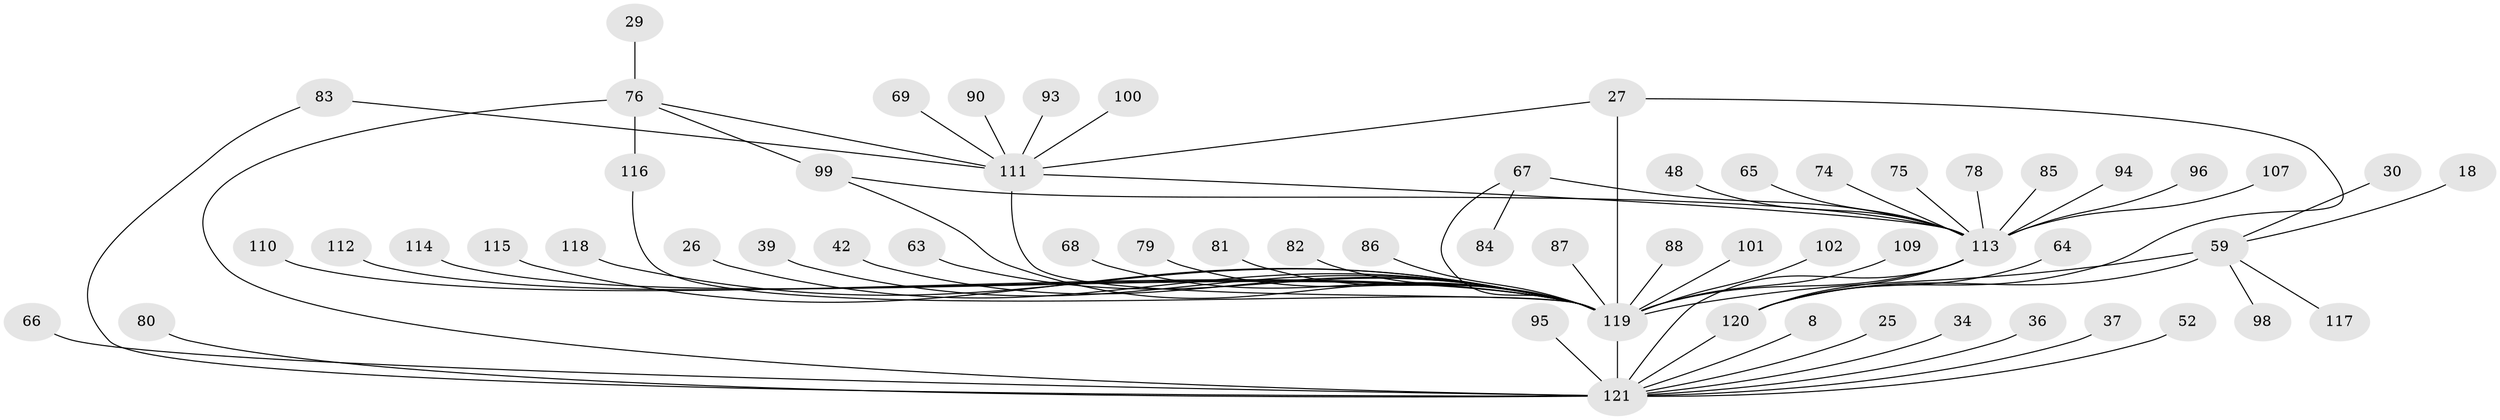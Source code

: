 // original degree distribution, {13: 0.01652892561983471, 3: 0.1487603305785124, 8: 0.01652892561983471, 6: 0.024793388429752067, 2: 0.2396694214876033, 16: 0.008264462809917356, 1: 0.3884297520661157, 12: 0.008264462809917356, 14: 0.008264462809917356, 4: 0.0743801652892562, 9: 0.01652892561983471, 19: 0.008264462809917356, 7: 0.03305785123966942, 10: 0.008264462809917356}
// Generated by graph-tools (version 1.1) at 2025/48/03/09/25 04:48:46]
// undirected, 60 vertices, 71 edges
graph export_dot {
graph [start="1"]
  node [color=gray90,style=filled];
  8;
  18;
  25;
  26;
  27 [super="+11"];
  29;
  30;
  34;
  36;
  37;
  39;
  42;
  48;
  52;
  59 [super="+10"];
  63 [super="+32"];
  64;
  65;
  66;
  67;
  68;
  69;
  74;
  75;
  76 [super="+12"];
  78;
  79;
  80;
  81;
  82;
  83;
  84;
  85 [super="+72"];
  86;
  87;
  88;
  90;
  93;
  94;
  95;
  96;
  98 [super="+60"];
  99 [super="+71+97"];
  100;
  101;
  102;
  107;
  109;
  110;
  111 [super="+61+108"];
  112;
  113 [super="+31+17"];
  114;
  115;
  116;
  117;
  118;
  119 [super="+105+92+106+54+50"];
  120 [super="+40+70+73+24"];
  121 [super="+20+62+77"];
  8 -- 121;
  18 -- 59;
  25 -- 121;
  26 -- 119;
  27 -- 119 [weight=16];
  27 -- 120;
  27 -- 111;
  29 -- 76;
  30 -- 59;
  34 -- 121;
  36 -- 121;
  37 -- 121;
  39 -- 119;
  42 -- 119;
  48 -- 113;
  52 -- 121;
  59 -- 117;
  59 -- 120 [weight=3];
  59 -- 119 [weight=4];
  59 -- 98;
  63 -- 119 [weight=3];
  64 -- 120;
  65 -- 113 [weight=2];
  66 -- 121;
  67 -- 84;
  67 -- 119;
  67 -- 113 [weight=2];
  68 -- 119;
  69 -- 111;
  74 -- 113;
  75 -- 113;
  76 -- 121 [weight=3];
  76 -- 116;
  76 -- 111;
  76 -- 99 [weight=2];
  78 -- 113;
  79 -- 119;
  80 -- 121;
  81 -- 119;
  82 -- 119;
  83 -- 121;
  83 -- 111;
  85 -- 113;
  86 -- 119;
  87 -- 119;
  88 -- 119 [weight=2];
  90 -- 111;
  93 -- 111;
  94 -- 113;
  95 -- 121;
  96 -- 113 [weight=2];
  99 -- 113;
  99 -- 119;
  100 -- 111;
  101 -- 119;
  102 -- 119;
  107 -- 113;
  109 -- 119;
  110 -- 119;
  111 -- 119 [weight=8];
  111 -- 113 [weight=3];
  112 -- 119;
  113 -- 119 [weight=2];
  113 -- 120 [weight=2];
  113 -- 121 [weight=4];
  114 -- 119;
  115 -- 119;
  116 -- 119;
  118 -- 119;
  119 -- 121 [weight=6];
  120 -- 121 [weight=2];
}
